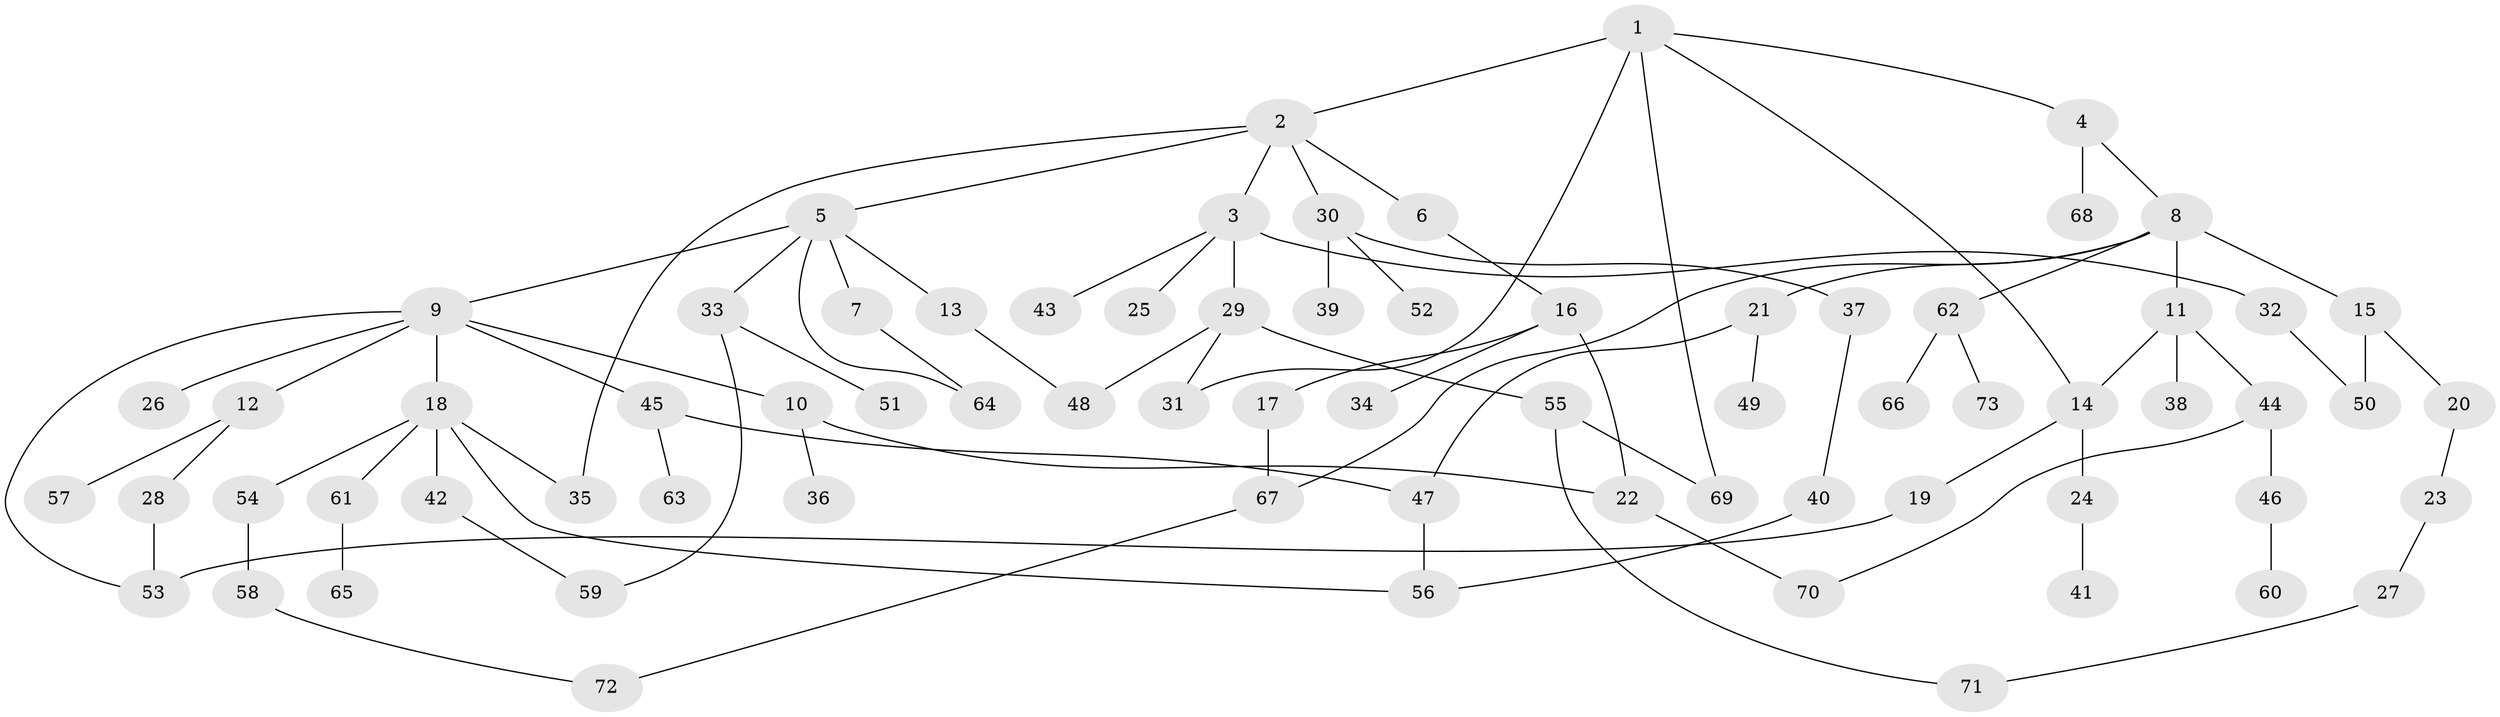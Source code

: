 // coarse degree distribution, {5: 0.05405405405405406, 6: 0.08108108108108109, 4: 0.16216216216216217, 2: 0.32432432432432434, 3: 0.1891891891891892, 1: 0.1891891891891892}
// Generated by graph-tools (version 1.1) at 2025/48/03/04/25 22:48:55]
// undirected, 73 vertices, 90 edges
graph export_dot {
  node [color=gray90,style=filled];
  1;
  2;
  3;
  4;
  5;
  6;
  7;
  8;
  9;
  10;
  11;
  12;
  13;
  14;
  15;
  16;
  17;
  18;
  19;
  20;
  21;
  22;
  23;
  24;
  25;
  26;
  27;
  28;
  29;
  30;
  31;
  32;
  33;
  34;
  35;
  36;
  37;
  38;
  39;
  40;
  41;
  42;
  43;
  44;
  45;
  46;
  47;
  48;
  49;
  50;
  51;
  52;
  53;
  54;
  55;
  56;
  57;
  58;
  59;
  60;
  61;
  62;
  63;
  64;
  65;
  66;
  67;
  68;
  69;
  70;
  71;
  72;
  73;
  1 -- 2;
  1 -- 4;
  1 -- 31;
  1 -- 69;
  1 -- 14;
  2 -- 3;
  2 -- 5;
  2 -- 6;
  2 -- 30;
  2 -- 35;
  3 -- 25;
  3 -- 29;
  3 -- 32;
  3 -- 43;
  4 -- 8;
  4 -- 68;
  5 -- 7;
  5 -- 9;
  5 -- 13;
  5 -- 33;
  5 -- 64;
  6 -- 16;
  7 -- 64;
  8 -- 11;
  8 -- 15;
  8 -- 21;
  8 -- 62;
  8 -- 67;
  9 -- 10;
  9 -- 12;
  9 -- 18;
  9 -- 26;
  9 -- 45;
  9 -- 53;
  10 -- 22;
  10 -- 36;
  11 -- 14;
  11 -- 38;
  11 -- 44;
  12 -- 28;
  12 -- 57;
  13 -- 48;
  14 -- 19;
  14 -- 24;
  15 -- 20;
  15 -- 50;
  16 -- 17;
  16 -- 34;
  16 -- 22;
  17 -- 67;
  18 -- 35;
  18 -- 42;
  18 -- 54;
  18 -- 61;
  18 -- 56;
  19 -- 53;
  20 -- 23;
  21 -- 47;
  21 -- 49;
  22 -- 70;
  23 -- 27;
  24 -- 41;
  27 -- 71;
  28 -- 53;
  29 -- 48;
  29 -- 55;
  29 -- 31;
  30 -- 37;
  30 -- 39;
  30 -- 52;
  32 -- 50;
  33 -- 51;
  33 -- 59;
  37 -- 40;
  40 -- 56;
  42 -- 59;
  44 -- 46;
  44 -- 70;
  45 -- 63;
  45 -- 47;
  46 -- 60;
  47 -- 56;
  54 -- 58;
  55 -- 69;
  55 -- 71;
  58 -- 72;
  61 -- 65;
  62 -- 66;
  62 -- 73;
  67 -- 72;
}
